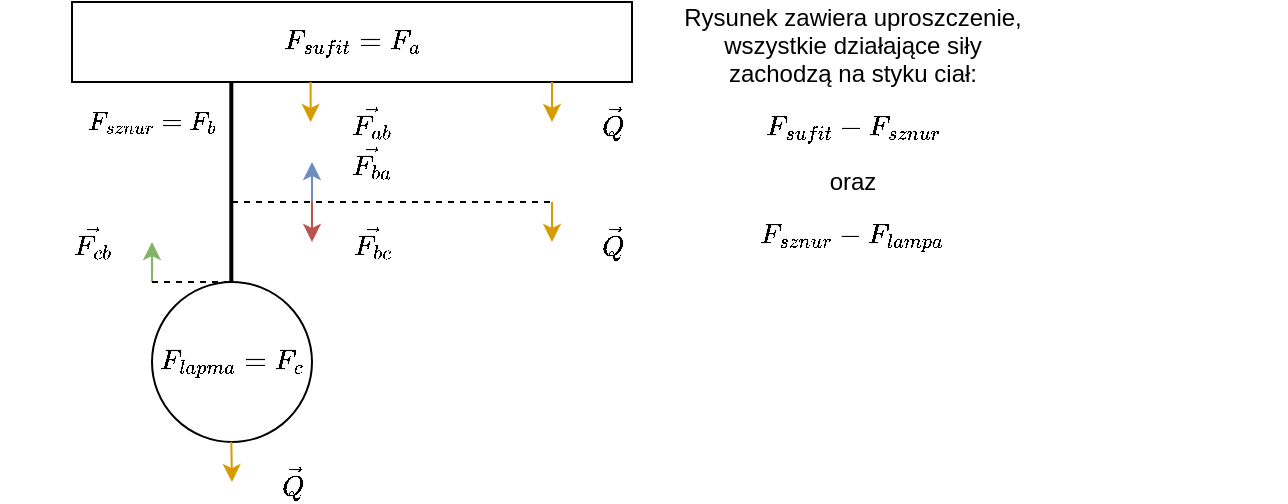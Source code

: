 <mxfile>
    <diagram id="Oc5hEGJwFDGYbtyAbuxa" name="Page-1">
        <mxGraphModel dx="651" dy="643" grid="1" gridSize="10" guides="1" tooltips="1" connect="1" arrows="1" fold="1" page="1" pageScale="1" pageWidth="827" pageHeight="1169" math="1" shadow="0">
            <root>
                <mxCell id="0"/>
                <mxCell id="1" parent="0"/>
                <mxCell id="12" value="&lt;div style=&quot;font-family: &amp;quot;FiraCode Nerd Font&amp;quot;, Menlo, Monaco, &amp;quot;Courier New&amp;quot;, monospace; line-height: 18px;&quot;&gt;$$F_{sufit} = F_a$$&lt;/div&gt;" style="whiteSpace=wrap;html=1;labelBackgroundColor=none;fontColor=default;" vertex="1" parent="1">
                    <mxGeometry x="40" y="40" width="280" height="40" as="geometry"/>
                </mxCell>
                <mxCell id="13" value="&lt;div style=&quot;font-family: &amp;quot;FiraCode Nerd Font&amp;quot;, Menlo, Monaco, &amp;quot;Courier New&amp;quot;, monospace; line-height: 18px;&quot;&gt;$$F_{lapma} = F_c$$&lt;/div&gt;" style="ellipse;whiteSpace=wrap;html=1;fontColor=default;labelBackgroundColor=none;" vertex="1" parent="1">
                    <mxGeometry x="80" y="180" width="80" height="80" as="geometry"/>
                </mxCell>
                <mxCell id="14" value="" style="edgeStyle=none;orthogonalLoop=1;jettySize=auto;html=1;endArrow=none;endFill=0;strokeWidth=2;" edge="1" parent="1">
                    <mxGeometry width="100" relative="1" as="geometry">
                        <mxPoint x="119.66" y="80" as="sourcePoint"/>
                        <mxPoint x="119.66" y="180" as="targetPoint"/>
                        <Array as="points"/>
                    </mxGeometry>
                </mxCell>
                <mxCell id="20" value="$$F_{sznur} = F_b$$" style="edgeLabel;align=center;verticalAlign=middle;resizable=1;points=[];fontColor=default;html=1;labelBackgroundColor=default;movable=1;rotatable=1;deletable=1;editable=1;connectable=1;" vertex="1" connectable="0" parent="14">
                    <mxGeometry x="-0.2" relative="1" as="geometry">
                        <mxPoint x="-40" y="-20" as="offset"/>
                    </mxGeometry>
                </mxCell>
                <mxCell id="16" value="" style="edgeStyle=none;orthogonalLoop=1;jettySize=auto;html=1;strokeWidth=1;endArrow=classic;endFill=1;fillColor=#ffe6cc;strokeColor=#d79b00;" edge="1" parent="1">
                    <mxGeometry width="100" relative="1" as="geometry">
                        <mxPoint x="280" y="80" as="sourcePoint"/>
                        <mxPoint x="280" y="100" as="targetPoint"/>
                        <Array as="points"/>
                    </mxGeometry>
                </mxCell>
                <mxCell id="17" value="$$\vec{Q}$$" style="text;html=1;align=center;verticalAlign=middle;resizable=1;points=[];autosize=1;strokeColor=none;fillColor=none;movable=1;rotatable=1;deletable=1;editable=1;connectable=1;" vertex="1" parent="1">
                    <mxGeometry x="290" y="150" width="40" height="20" as="geometry"/>
                </mxCell>
                <mxCell id="18" value="" style="edgeStyle=none;orthogonalLoop=1;jettySize=auto;html=1;strokeWidth=1;endArrow=classic;endFill=1;fillColor=#ffe6cc;strokeColor=#d79b00;" edge="1" parent="1">
                    <mxGeometry width="100" relative="1" as="geometry">
                        <mxPoint x="119.66" y="260" as="sourcePoint"/>
                        <mxPoint x="120" y="280" as="targetPoint"/>
                        <Array as="points"/>
                    </mxGeometry>
                </mxCell>
                <mxCell id="19" value="$$\vec{Q}$$" style="text;align=center;verticalAlign=middle;resizable=1;points=[];autosize=1;strokeColor=none;fillColor=none;html=1;movable=1;rotatable=1;deletable=1;editable=1;connectable=1;" vertex="1" parent="1">
                    <mxGeometry x="130" y="270" width="40" height="20" as="geometry"/>
                </mxCell>
                <mxCell id="21" value="" style="edgeStyle=none;orthogonalLoop=1;jettySize=auto;html=1;strokeWidth=1;fontColor=default;endArrow=classic;endFill=1;fillColor=#d5e8d4;strokeColor=#82b366;" edge="1" parent="1">
                    <mxGeometry width="100" relative="1" as="geometry">
                        <mxPoint x="80" y="180" as="sourcePoint"/>
                        <mxPoint x="80" y="160" as="targetPoint"/>
                        <Array as="points"/>
                    </mxGeometry>
                </mxCell>
                <mxCell id="22" value="" style="edgeStyle=none;orthogonalLoop=1;jettySize=auto;html=1;strokeWidth=1;fontColor=default;endArrow=classic;endFill=1;fillColor=#f8cecc;strokeColor=#b85450;" edge="1" parent="1">
                    <mxGeometry width="100" relative="1" as="geometry">
                        <mxPoint x="160" y="140" as="sourcePoint"/>
                        <mxPoint x="160" y="160" as="targetPoint"/>
                        <Array as="points"/>
                    </mxGeometry>
                </mxCell>
                <mxCell id="25" value="" style="edgeStyle=none;orthogonalLoop=1;jettySize=auto;html=1;strokeWidth=1;fontColor=default;endArrow=classic;endFill=1;fillColor=#dae8fc;strokeColor=#6c8ebf;" edge="1" parent="1">
                    <mxGeometry width="100" relative="1" as="geometry">
                        <mxPoint x="160" y="140" as="sourcePoint"/>
                        <mxPoint x="160" y="120" as="targetPoint"/>
                        <Array as="points"/>
                    </mxGeometry>
                </mxCell>
                <mxCell id="26" value="" style="edgeStyle=none;orthogonalLoop=1;jettySize=auto;html=1;strokeWidth=1;endArrow=classic;endFill=1;fillColor=#ffe6cc;strokeColor=#d79b00;" edge="1" parent="1">
                    <mxGeometry width="100" relative="1" as="geometry">
                        <mxPoint x="280" y="140" as="sourcePoint"/>
                        <mxPoint x="280" y="160" as="targetPoint"/>
                        <Array as="points"/>
                    </mxGeometry>
                </mxCell>
                <mxCell id="27" value="" style="edgeStyle=none;orthogonalLoop=1;jettySize=auto;html=1;strokeWidth=1;fontColor=default;endArrow=none;endFill=0;dashed=1;" edge="1" parent="1">
                    <mxGeometry width="100" relative="1" as="geometry">
                        <mxPoint x="120" y="140" as="sourcePoint"/>
                        <mxPoint x="280" y="140" as="targetPoint"/>
                        <Array as="points"/>
                    </mxGeometry>
                </mxCell>
                <mxCell id="29" value="$$\vec{Q}$$" style="text;html=1;align=center;verticalAlign=middle;resizable=1;points=[];autosize=1;strokeColor=none;fillColor=none;movable=1;rotatable=1;deletable=1;editable=1;connectable=1;" vertex="1" parent="1">
                    <mxGeometry x="290" y="90" width="40" height="20" as="geometry"/>
                </mxCell>
                <mxCell id="30" value="$$\vec{F_{ba}}$$" style="text;align=center;verticalAlign=middle;resizable=1;points=[];autosize=1;strokeColor=none;fillColor=none;html=1;movable=1;rotatable=1;deletable=1;editable=1;connectable=1;" vertex="1" parent="1">
                    <mxGeometry x="170" y="110" width="40" height="20" as="geometry"/>
                </mxCell>
                <mxCell id="31" value="$$\vec{F_{cb}}$$" style="text;align=center;verticalAlign=middle;resizable=1;points=[];autosize=1;strokeColor=none;fillColor=none;html=1;movable=1;rotatable=1;deletable=1;editable=1;connectable=1;" vertex="1" parent="1">
                    <mxGeometry x="30" y="150" width="40" height="20" as="geometry"/>
                </mxCell>
                <mxCell id="32" value="" style="edgeStyle=none;orthogonalLoop=1;jettySize=auto;html=1;strokeWidth=1;fontColor=default;endArrow=classic;endFill=1;fillColor=#ffe6cc;strokeColor=#d79b00;" edge="1" parent="1">
                    <mxGeometry width="100" relative="1" as="geometry">
                        <mxPoint x="159.31" y="80" as="sourcePoint"/>
                        <mxPoint x="159.31" y="100" as="targetPoint"/>
                        <Array as="points"/>
                    </mxGeometry>
                </mxCell>
                <mxCell id="33" value="$$\vec{F_{ab}}$$" style="text;align=center;verticalAlign=middle;resizable=1;points=[];autosize=1;strokeColor=none;fillColor=none;html=1;movable=1;rotatable=1;deletable=1;editable=1;connectable=1;" vertex="1" parent="1">
                    <mxGeometry x="170" y="90" width="40" height="20" as="geometry"/>
                </mxCell>
                <mxCell id="35" value="" style="edgeStyle=none;orthogonalLoop=1;jettySize=auto;html=1;strokeWidth=1;fontColor=default;endArrow=none;endFill=0;dashed=1;" edge="1" parent="1">
                    <mxGeometry width="100" relative="1" as="geometry">
                        <mxPoint x="80" y="180" as="sourcePoint"/>
                        <mxPoint x="120" y="180" as="targetPoint"/>
                        <Array as="points"/>
                    </mxGeometry>
                </mxCell>
                <mxCell id="36" value="Rysunek zawiera uproszczenie, &lt;br&gt;wszystkie działające siły &lt;br&gt;zachodzą na styku ciał: $$F_{sufit} - F_{sznur}$$ oraz $$F_{sznur} - F_{lampa}$$" style="text;html=1;align=center;verticalAlign=middle;resizable=1;points=[];autosize=1;strokeColor=none;fillColor=none;fontColor=default;movable=1;rotatable=1;deletable=1;editable=1;connectable=1;" vertex="1" parent="1">
                    <mxGeometry x="340" y="40" width="180" height="135" as="geometry"/>
                </mxCell>
                <mxCell id="38" value="$$\vec{F_{bc}}$$" style="text;align=center;verticalAlign=middle;resizable=1;points=[];autosize=1;strokeColor=none;fillColor=none;html=1;movable=1;rotatable=1;deletable=1;editable=1;connectable=1;" vertex="1" parent="1">
                    <mxGeometry x="135" y="145" width="110" height="30" as="geometry"/>
                </mxCell>
            </root>
        </mxGraphModel>
    </diagram>
</mxfile>
